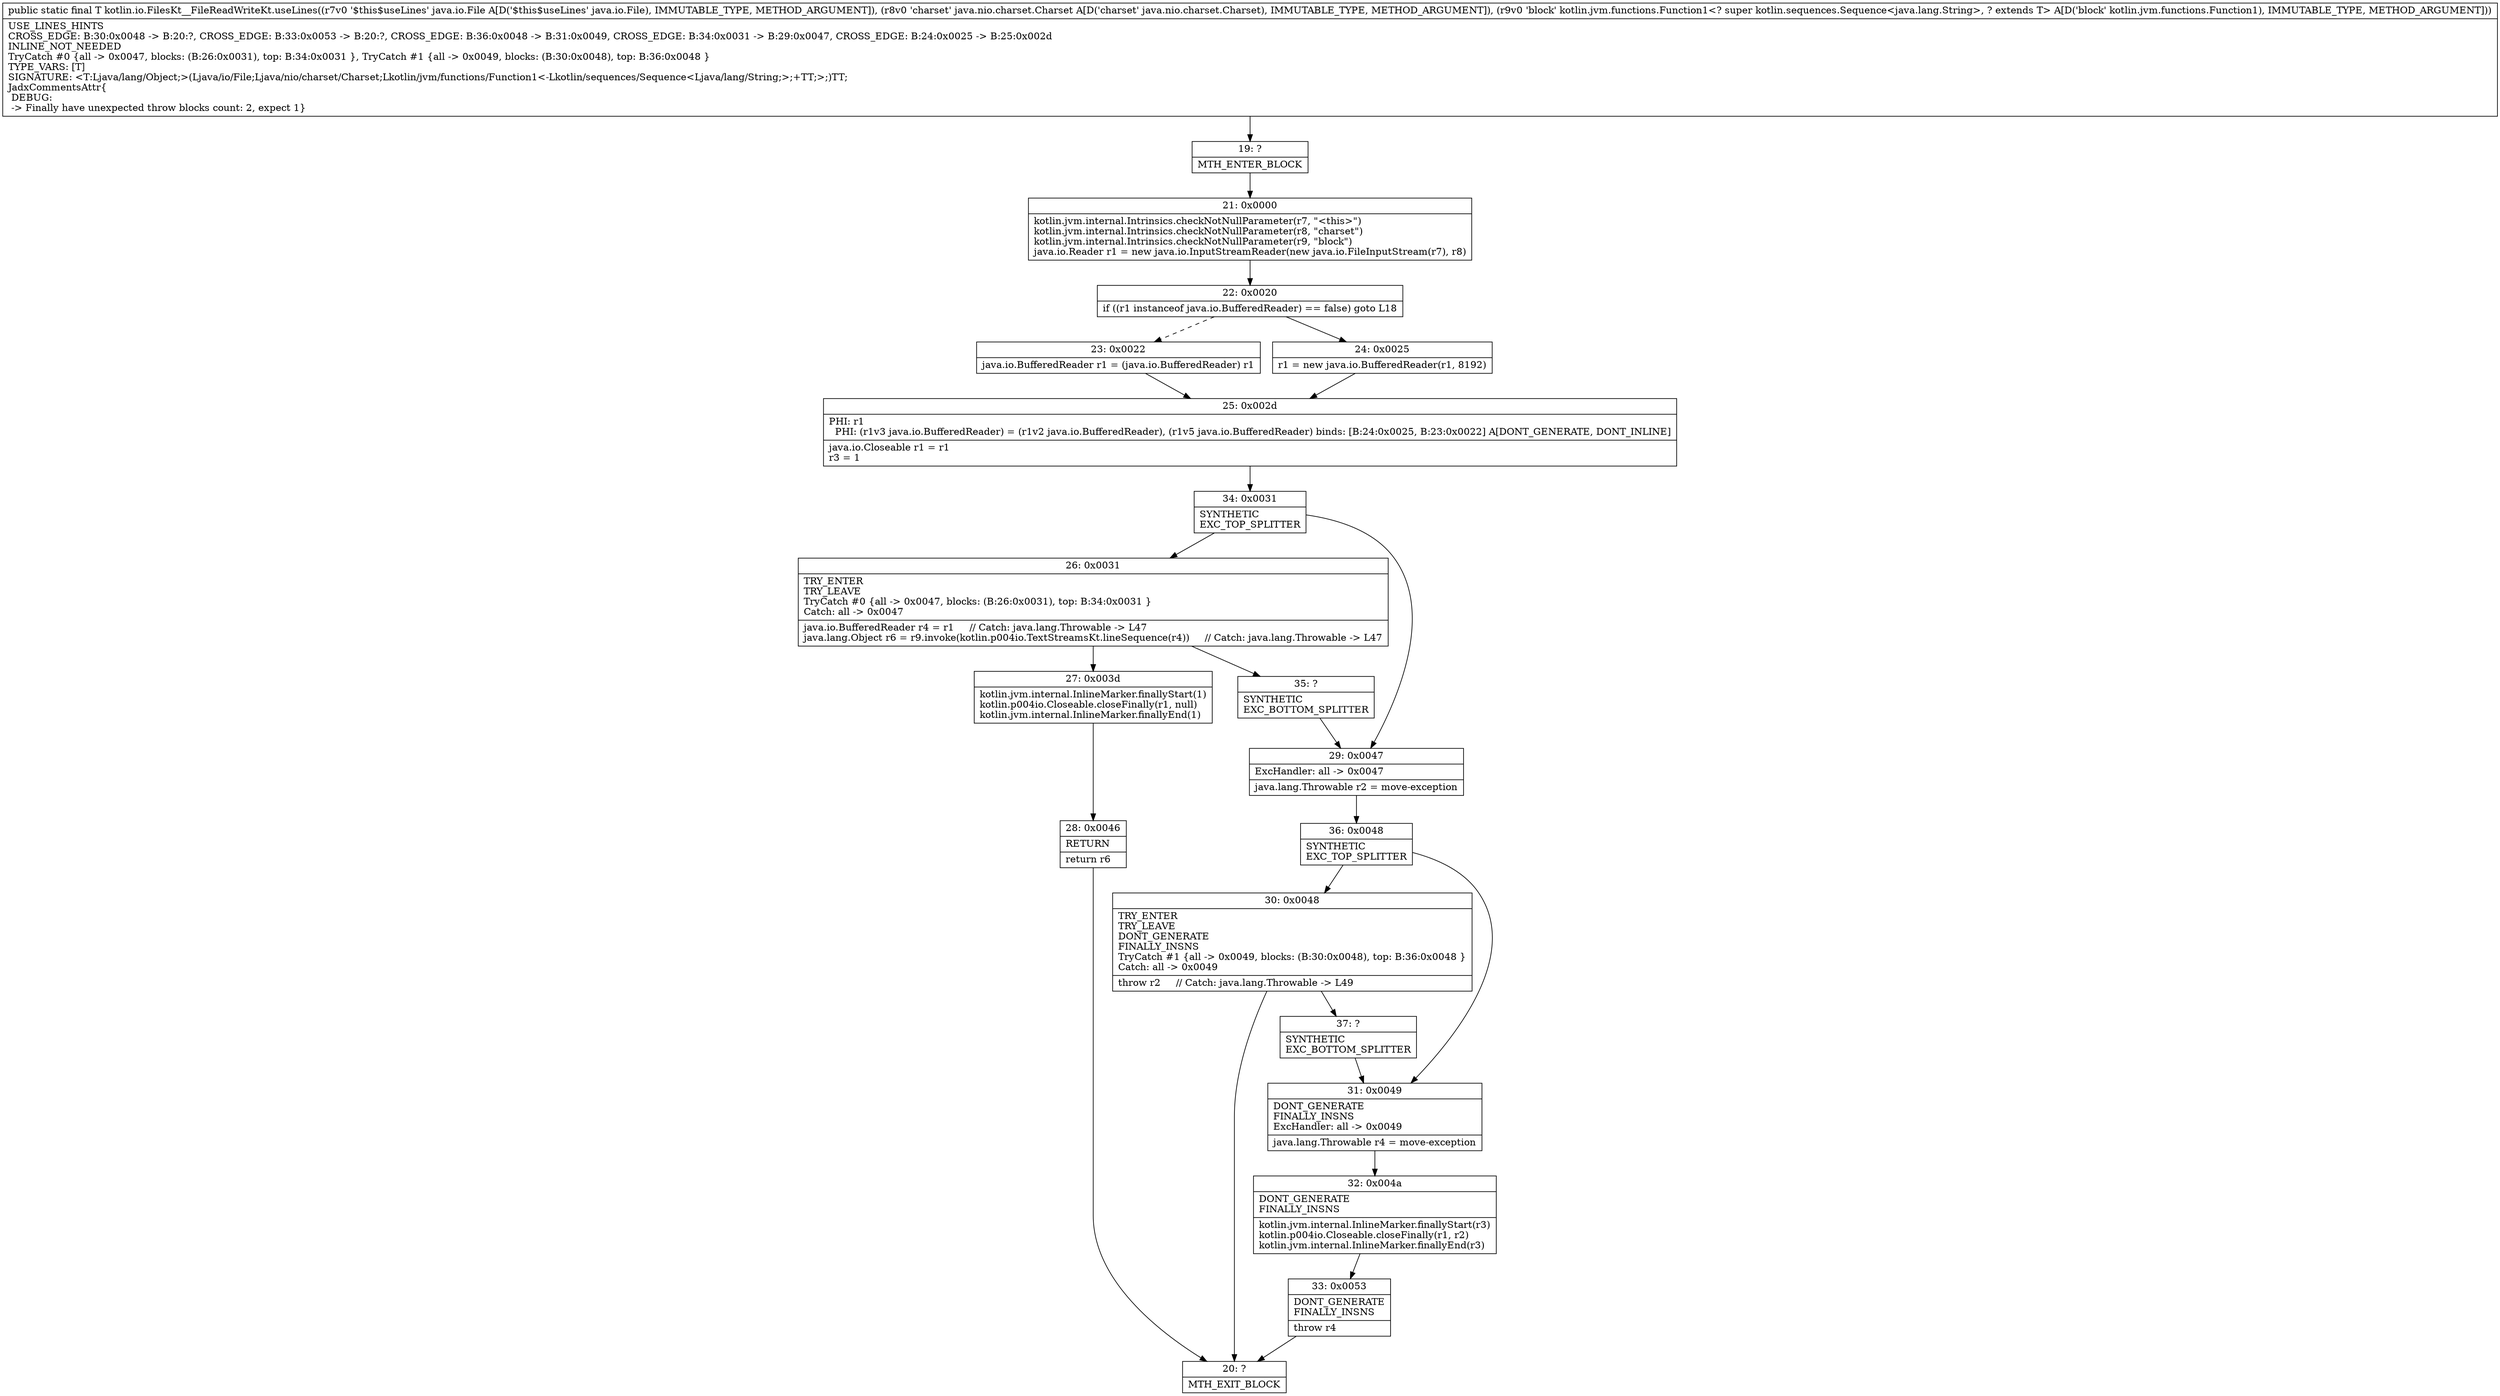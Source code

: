 digraph "CFG forkotlin.io.FilesKt__FileReadWriteKt.useLines(Ljava\/io\/File;Ljava\/nio\/charset\/Charset;Lkotlin\/jvm\/functions\/Function1;)Ljava\/lang\/Object;" {
Node_19 [shape=record,label="{19\:\ ?|MTH_ENTER_BLOCK\l}"];
Node_21 [shape=record,label="{21\:\ 0x0000|kotlin.jvm.internal.Intrinsics.checkNotNullParameter(r7, \"\<this\>\")\lkotlin.jvm.internal.Intrinsics.checkNotNullParameter(r8, \"charset\")\lkotlin.jvm.internal.Intrinsics.checkNotNullParameter(r9, \"block\")\ljava.io.Reader r1 = new java.io.InputStreamReader(new java.io.FileInputStream(r7), r8)\l}"];
Node_22 [shape=record,label="{22\:\ 0x0020|if ((r1 instanceof java.io.BufferedReader) == false) goto L18\l}"];
Node_23 [shape=record,label="{23\:\ 0x0022|java.io.BufferedReader r1 = (java.io.BufferedReader) r1\l}"];
Node_25 [shape=record,label="{25\:\ 0x002d|PHI: r1 \l  PHI: (r1v3 java.io.BufferedReader) = (r1v2 java.io.BufferedReader), (r1v5 java.io.BufferedReader) binds: [B:24:0x0025, B:23:0x0022] A[DONT_GENERATE, DONT_INLINE]\l|java.io.Closeable r1 = r1\lr3 = 1\l}"];
Node_34 [shape=record,label="{34\:\ 0x0031|SYNTHETIC\lEXC_TOP_SPLITTER\l}"];
Node_26 [shape=record,label="{26\:\ 0x0031|TRY_ENTER\lTRY_LEAVE\lTryCatch #0 \{all \-\> 0x0047, blocks: (B:26:0x0031), top: B:34:0x0031 \}\lCatch: all \-\> 0x0047\l|java.io.BufferedReader r4 = r1     \/\/ Catch: java.lang.Throwable \-\> L47\ljava.lang.Object r6 = r9.invoke(kotlin.p004io.TextStreamsKt.lineSequence(r4))     \/\/ Catch: java.lang.Throwable \-\> L47\l}"];
Node_27 [shape=record,label="{27\:\ 0x003d|kotlin.jvm.internal.InlineMarker.finallyStart(1)\lkotlin.p004io.Closeable.closeFinally(r1, null)\lkotlin.jvm.internal.InlineMarker.finallyEnd(1)\l}"];
Node_28 [shape=record,label="{28\:\ 0x0046|RETURN\l|return r6\l}"];
Node_20 [shape=record,label="{20\:\ ?|MTH_EXIT_BLOCK\l}"];
Node_35 [shape=record,label="{35\:\ ?|SYNTHETIC\lEXC_BOTTOM_SPLITTER\l}"];
Node_29 [shape=record,label="{29\:\ 0x0047|ExcHandler: all \-\> 0x0047\l|java.lang.Throwable r2 = move\-exception\l}"];
Node_36 [shape=record,label="{36\:\ 0x0048|SYNTHETIC\lEXC_TOP_SPLITTER\l}"];
Node_30 [shape=record,label="{30\:\ 0x0048|TRY_ENTER\lTRY_LEAVE\lDONT_GENERATE\lFINALLY_INSNS\lTryCatch #1 \{all \-\> 0x0049, blocks: (B:30:0x0048), top: B:36:0x0048 \}\lCatch: all \-\> 0x0049\l|throw r2     \/\/ Catch: java.lang.Throwable \-\> L49\l}"];
Node_37 [shape=record,label="{37\:\ ?|SYNTHETIC\lEXC_BOTTOM_SPLITTER\l}"];
Node_31 [shape=record,label="{31\:\ 0x0049|DONT_GENERATE\lFINALLY_INSNS\lExcHandler: all \-\> 0x0049\l|java.lang.Throwable r4 = move\-exception\l}"];
Node_32 [shape=record,label="{32\:\ 0x004a|DONT_GENERATE\lFINALLY_INSNS\l|kotlin.jvm.internal.InlineMarker.finallyStart(r3)\lkotlin.p004io.Closeable.closeFinally(r1, r2)\lkotlin.jvm.internal.InlineMarker.finallyEnd(r3)\l}"];
Node_33 [shape=record,label="{33\:\ 0x0053|DONT_GENERATE\lFINALLY_INSNS\l|throw r4\l}"];
Node_24 [shape=record,label="{24\:\ 0x0025|r1 = new java.io.BufferedReader(r1, 8192)\l}"];
MethodNode[shape=record,label="{public static final T kotlin.io.FilesKt__FileReadWriteKt.useLines((r7v0 '$this$useLines' java.io.File A[D('$this$useLines' java.io.File), IMMUTABLE_TYPE, METHOD_ARGUMENT]), (r8v0 'charset' java.nio.charset.Charset A[D('charset' java.nio.charset.Charset), IMMUTABLE_TYPE, METHOD_ARGUMENT]), (r9v0 'block' kotlin.jvm.functions.Function1\<? super kotlin.sequences.Sequence\<java.lang.String\>, ? extends T\> A[D('block' kotlin.jvm.functions.Function1), IMMUTABLE_TYPE, METHOD_ARGUMENT]))  | USE_LINES_HINTS\lCROSS_EDGE: B:30:0x0048 \-\> B:20:?, CROSS_EDGE: B:33:0x0053 \-\> B:20:?, CROSS_EDGE: B:36:0x0048 \-\> B:31:0x0049, CROSS_EDGE: B:34:0x0031 \-\> B:29:0x0047, CROSS_EDGE: B:24:0x0025 \-\> B:25:0x002d\lINLINE_NOT_NEEDED\lTryCatch #0 \{all \-\> 0x0047, blocks: (B:26:0x0031), top: B:34:0x0031 \}, TryCatch #1 \{all \-\> 0x0049, blocks: (B:30:0x0048), top: B:36:0x0048 \}\lTYPE_VARS: [T]\lSIGNATURE: \<T:Ljava\/lang\/Object;\>(Ljava\/io\/File;Ljava\/nio\/charset\/Charset;Lkotlin\/jvm\/functions\/Function1\<\-Lkotlin\/sequences\/Sequence\<Ljava\/lang\/String;\>;+TT;\>;)TT;\lJadxCommentsAttr\{\l DEBUG: \l \-\> Finally have unexpected throw blocks count: 2, expect 1\}\l}"];
MethodNode -> Node_19;Node_19 -> Node_21;
Node_21 -> Node_22;
Node_22 -> Node_23[style=dashed];
Node_22 -> Node_24;
Node_23 -> Node_25;
Node_25 -> Node_34;
Node_34 -> Node_26;
Node_34 -> Node_29;
Node_26 -> Node_27;
Node_26 -> Node_35;
Node_27 -> Node_28;
Node_28 -> Node_20;
Node_35 -> Node_29;
Node_29 -> Node_36;
Node_36 -> Node_30;
Node_36 -> Node_31;
Node_30 -> Node_20;
Node_30 -> Node_37;
Node_37 -> Node_31;
Node_31 -> Node_32;
Node_32 -> Node_33;
Node_33 -> Node_20;
Node_24 -> Node_25;
}

